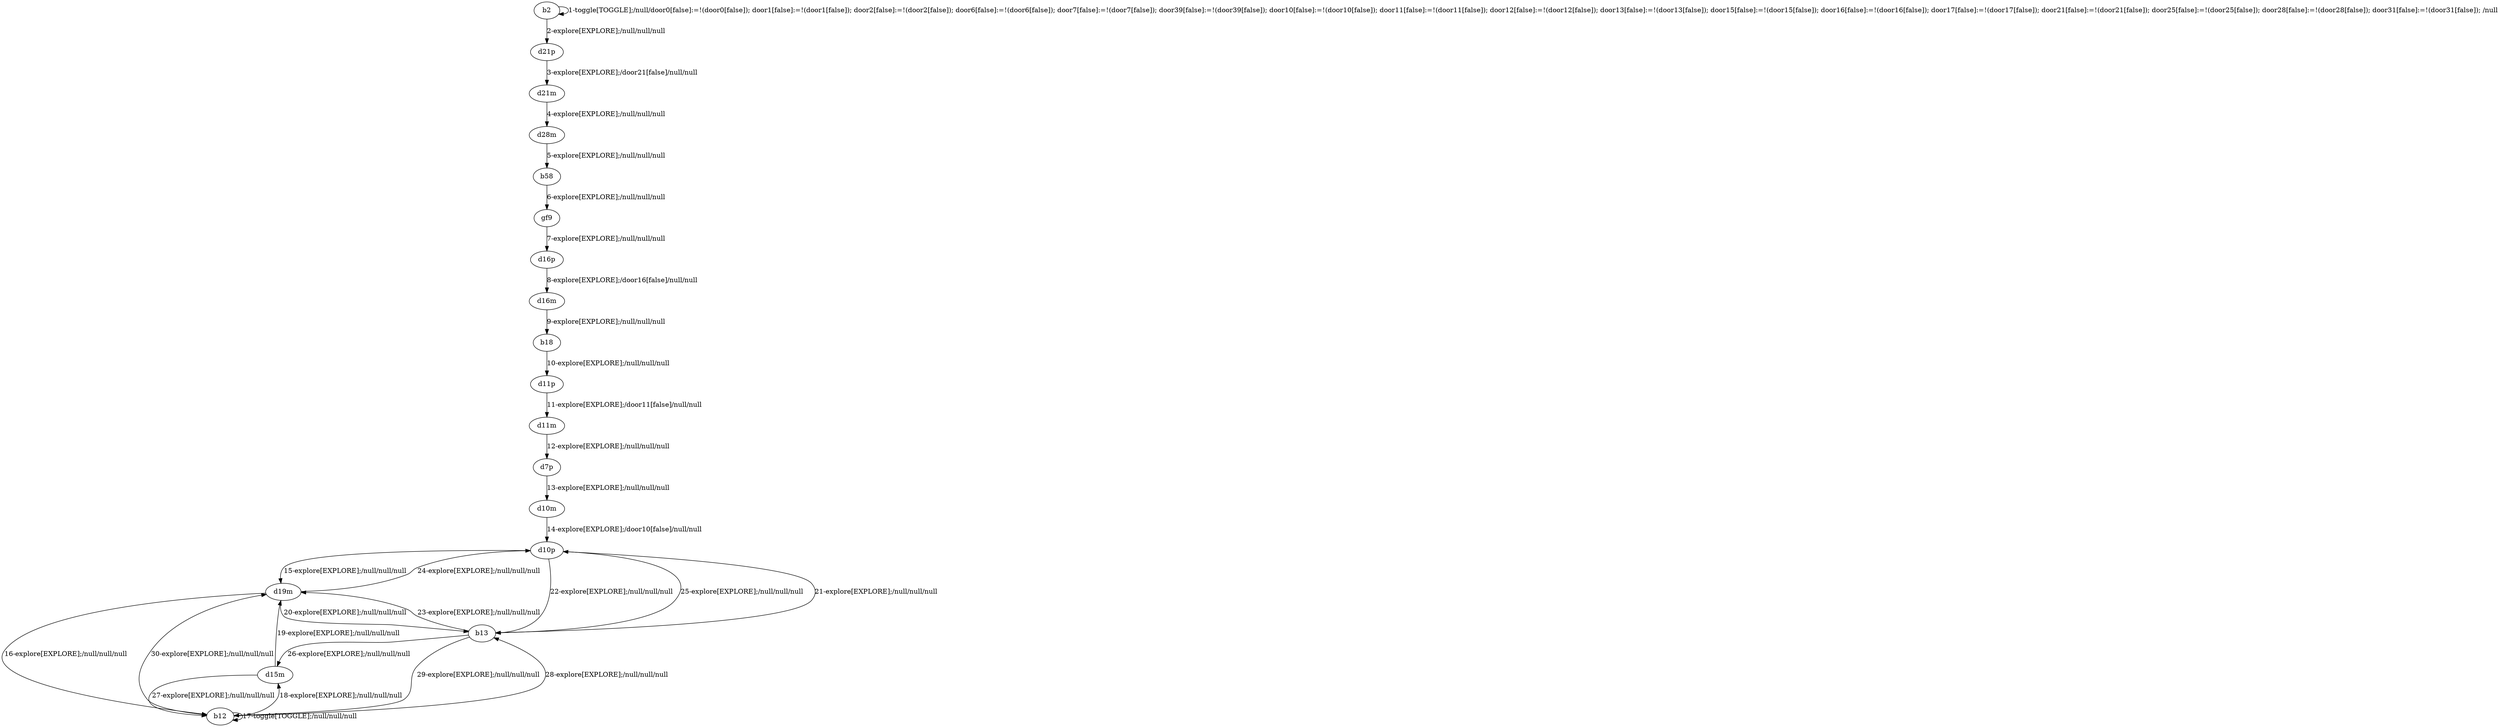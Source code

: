 # Total number of goals covered by this test: 2
# b13 --> d19m
# b13 --> d10p

digraph g {
"b2" -> "b2" [label = "1-toggle[TOGGLE];/null/door0[false]:=!(door0[false]); door1[false]:=!(door1[false]); door2[false]:=!(door2[false]); door6[false]:=!(door6[false]); door7[false]:=!(door7[false]); door39[false]:=!(door39[false]); door10[false]:=!(door10[false]); door11[false]:=!(door11[false]); door12[false]:=!(door12[false]); door13[false]:=!(door13[false]); door15[false]:=!(door15[false]); door16[false]:=!(door16[false]); door17[false]:=!(door17[false]); door21[false]:=!(door21[false]); door25[false]:=!(door25[false]); door28[false]:=!(door28[false]); door31[false]:=!(door31[false]); /null"];
"b2" -> "d21p" [label = "2-explore[EXPLORE];/null/null/null"];
"d21p" -> "d21m" [label = "3-explore[EXPLORE];/door21[false]/null/null"];
"d21m" -> "d28m" [label = "4-explore[EXPLORE];/null/null/null"];
"d28m" -> "b58" [label = "5-explore[EXPLORE];/null/null/null"];
"b58" -> "gf9" [label = "6-explore[EXPLORE];/null/null/null"];
"gf9" -> "d16p" [label = "7-explore[EXPLORE];/null/null/null"];
"d16p" -> "d16m" [label = "8-explore[EXPLORE];/door16[false]/null/null"];
"d16m" -> "b18" [label = "9-explore[EXPLORE];/null/null/null"];
"b18" -> "d11p" [label = "10-explore[EXPLORE];/null/null/null"];
"d11p" -> "d11m" [label = "11-explore[EXPLORE];/door11[false]/null/null"];
"d11m" -> "d7p" [label = "12-explore[EXPLORE];/null/null/null"];
"d7p" -> "d10m" [label = "13-explore[EXPLORE];/null/null/null"];
"d10m" -> "d10p" [label = "14-explore[EXPLORE];/door10[false]/null/null"];
"d10p" -> "d19m" [label = "15-explore[EXPLORE];/null/null/null"];
"d19m" -> "b12" [label = "16-explore[EXPLORE];/null/null/null"];
"b12" -> "b12" [label = "17-toggle[TOGGLE];/null/null/null"];
"b12" -> "d15m" [label = "18-explore[EXPLORE];/null/null/null"];
"d15m" -> "d19m" [label = "19-explore[EXPLORE];/null/null/null"];
"d19m" -> "b13" [label = "20-explore[EXPLORE];/null/null/null"];
"b13" -> "d10p" [label = "21-explore[EXPLORE];/null/null/null"];
"d10p" -> "b13" [label = "22-explore[EXPLORE];/null/null/null"];
"b13" -> "d19m" [label = "23-explore[EXPLORE];/null/null/null"];
"d19m" -> "d10p" [label = "24-explore[EXPLORE];/null/null/null"];
"d10p" -> "b13" [label = "25-explore[EXPLORE];/null/null/null"];
"b13" -> "d15m" [label = "26-explore[EXPLORE];/null/null/null"];
"d15m" -> "b12" [label = "27-explore[EXPLORE];/null/null/null"];
"b12" -> "b13" [label = "28-explore[EXPLORE];/null/null/null"];
"b13" -> "b12" [label = "29-explore[EXPLORE];/null/null/null"];
"b12" -> "d19m" [label = "30-explore[EXPLORE];/null/null/null"];
}